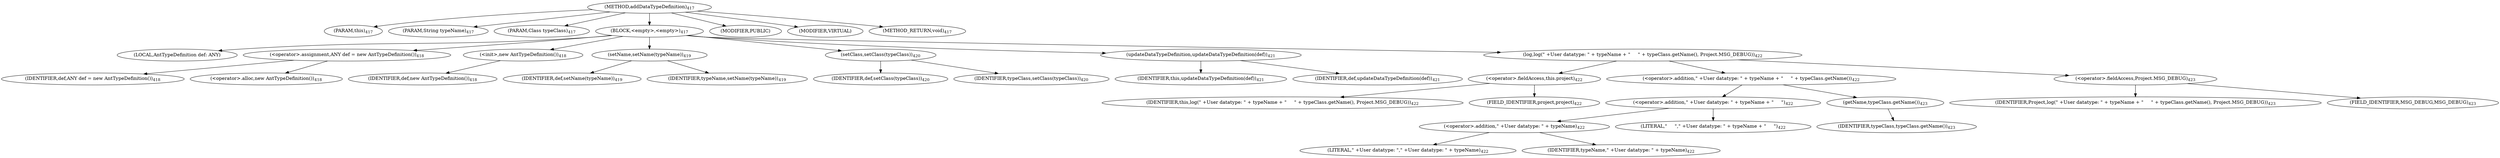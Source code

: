 digraph "addDataTypeDefinition" {  
"845" [label = <(METHOD,addDataTypeDefinition)<SUB>417</SUB>> ]
"28" [label = <(PARAM,this)<SUB>417</SUB>> ]
"846" [label = <(PARAM,String typeName)<SUB>417</SUB>> ]
"847" [label = <(PARAM,Class typeClass)<SUB>417</SUB>> ]
"848" [label = <(BLOCK,&lt;empty&gt;,&lt;empty&gt;)<SUB>417</SUB>> ]
"26" [label = <(LOCAL,AntTypeDefinition def: ANY)> ]
"849" [label = <(&lt;operator&gt;.assignment,ANY def = new AntTypeDefinition())<SUB>418</SUB>> ]
"850" [label = <(IDENTIFIER,def,ANY def = new AntTypeDefinition())<SUB>418</SUB>> ]
"851" [label = <(&lt;operator&gt;.alloc,new AntTypeDefinition())<SUB>418</SUB>> ]
"852" [label = <(&lt;init&gt;,new AntTypeDefinition())<SUB>418</SUB>> ]
"25" [label = <(IDENTIFIER,def,new AntTypeDefinition())<SUB>418</SUB>> ]
"853" [label = <(setName,setName(typeName))<SUB>419</SUB>> ]
"854" [label = <(IDENTIFIER,def,setName(typeName))<SUB>419</SUB>> ]
"855" [label = <(IDENTIFIER,typeName,setName(typeName))<SUB>419</SUB>> ]
"856" [label = <(setClass,setClass(typeClass))<SUB>420</SUB>> ]
"857" [label = <(IDENTIFIER,def,setClass(typeClass))<SUB>420</SUB>> ]
"858" [label = <(IDENTIFIER,typeClass,setClass(typeClass))<SUB>420</SUB>> ]
"859" [label = <(updateDataTypeDefinition,updateDataTypeDefinition(def))<SUB>421</SUB>> ]
"27" [label = <(IDENTIFIER,this,updateDataTypeDefinition(def))<SUB>421</SUB>> ]
"860" [label = <(IDENTIFIER,def,updateDataTypeDefinition(def))<SUB>421</SUB>> ]
"861" [label = <(log,log(&quot; +User datatype: &quot; + typeName + &quot;     &quot; + typeClass.getName(), Project.MSG_DEBUG))<SUB>422</SUB>> ]
"862" [label = <(&lt;operator&gt;.fieldAccess,this.project)<SUB>422</SUB>> ]
"863" [label = <(IDENTIFIER,this,log(&quot; +User datatype: &quot; + typeName + &quot;     &quot; + typeClass.getName(), Project.MSG_DEBUG))<SUB>422</SUB>> ]
"864" [label = <(FIELD_IDENTIFIER,project,project)<SUB>422</SUB>> ]
"865" [label = <(&lt;operator&gt;.addition,&quot; +User datatype: &quot; + typeName + &quot;     &quot; + typeClass.getName())<SUB>422</SUB>> ]
"866" [label = <(&lt;operator&gt;.addition,&quot; +User datatype: &quot; + typeName + &quot;     &quot;)<SUB>422</SUB>> ]
"867" [label = <(&lt;operator&gt;.addition,&quot; +User datatype: &quot; + typeName)<SUB>422</SUB>> ]
"868" [label = <(LITERAL,&quot; +User datatype: &quot;,&quot; +User datatype: &quot; + typeName)<SUB>422</SUB>> ]
"869" [label = <(IDENTIFIER,typeName,&quot; +User datatype: &quot; + typeName)<SUB>422</SUB>> ]
"870" [label = <(LITERAL,&quot;     &quot;,&quot; +User datatype: &quot; + typeName + &quot;     &quot;)<SUB>422</SUB>> ]
"871" [label = <(getName,typeClass.getName())<SUB>423</SUB>> ]
"872" [label = <(IDENTIFIER,typeClass,typeClass.getName())<SUB>423</SUB>> ]
"873" [label = <(&lt;operator&gt;.fieldAccess,Project.MSG_DEBUG)<SUB>423</SUB>> ]
"874" [label = <(IDENTIFIER,Project,log(&quot; +User datatype: &quot; + typeName + &quot;     &quot; + typeClass.getName(), Project.MSG_DEBUG))<SUB>423</SUB>> ]
"875" [label = <(FIELD_IDENTIFIER,MSG_DEBUG,MSG_DEBUG)<SUB>423</SUB>> ]
"876" [label = <(MODIFIER,PUBLIC)> ]
"877" [label = <(MODIFIER,VIRTUAL)> ]
"878" [label = <(METHOD_RETURN,void)<SUB>417</SUB>> ]
  "845" -> "28" 
  "845" -> "846" 
  "845" -> "847" 
  "845" -> "848" 
  "845" -> "876" 
  "845" -> "877" 
  "845" -> "878" 
  "848" -> "26" 
  "848" -> "849" 
  "848" -> "852" 
  "848" -> "853" 
  "848" -> "856" 
  "848" -> "859" 
  "848" -> "861" 
  "849" -> "850" 
  "849" -> "851" 
  "852" -> "25" 
  "853" -> "854" 
  "853" -> "855" 
  "856" -> "857" 
  "856" -> "858" 
  "859" -> "27" 
  "859" -> "860" 
  "861" -> "862" 
  "861" -> "865" 
  "861" -> "873" 
  "862" -> "863" 
  "862" -> "864" 
  "865" -> "866" 
  "865" -> "871" 
  "866" -> "867" 
  "866" -> "870" 
  "867" -> "868" 
  "867" -> "869" 
  "871" -> "872" 
  "873" -> "874" 
  "873" -> "875" 
}
